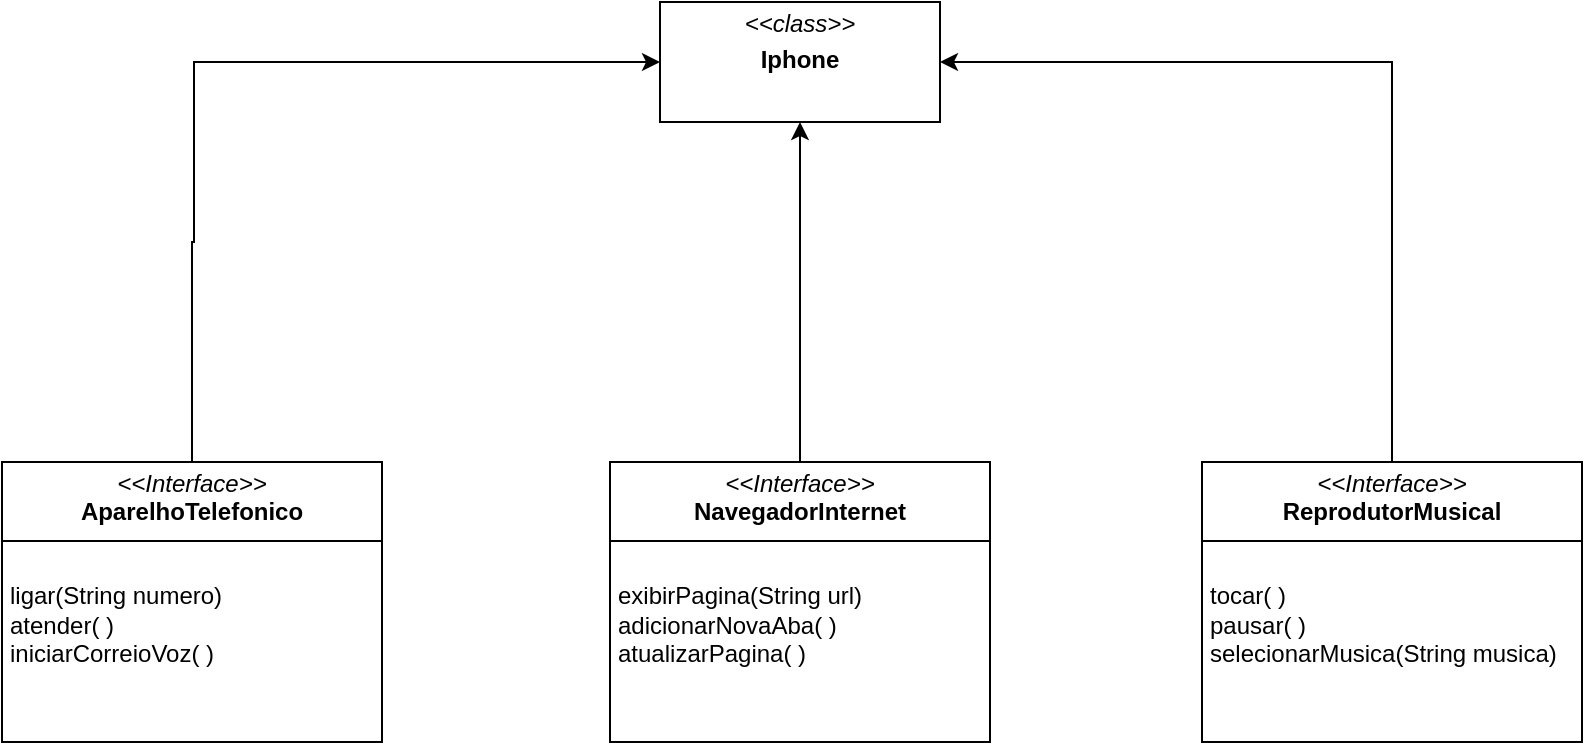 <mxfile version="24.8.0">
  <diagram name="Página-1" id="sGG1RbyAnStwRaEefrt-">
    <mxGraphModel dx="1393" dy="786" grid="1" gridSize="10" guides="1" tooltips="1" connect="1" arrows="1" fold="1" page="1" pageScale="1" pageWidth="827" pageHeight="1169" math="0" shadow="0">
      <root>
        <mxCell id="0" />
        <mxCell id="1" parent="0" />
        <mxCell id="KNKkEVcEdM9sSBGfUAcs-4" value="&lt;p style=&quot;margin:0px;margin-top:4px;text-align:center;&quot;&gt;&lt;i&gt;&amp;lt;&amp;lt;class&amp;gt;&amp;gt;&lt;/i&gt;&lt;br&gt;&lt;/p&gt;&lt;p style=&quot;margin:0px;margin-top:4px;text-align:center;&quot;&gt;&lt;b&gt;Iphone&lt;/b&gt;&lt;br&gt;&lt;/p&gt;" style="verticalAlign=top;align=left;overflow=fill;html=1;whiteSpace=wrap;" vertex="1" parent="1">
          <mxGeometry x="439" y="240" width="140" height="60" as="geometry" />
        </mxCell>
        <mxCell id="KNKkEVcEdM9sSBGfUAcs-22" style="edgeStyle=orthogonalEdgeStyle;rounded=0;orthogonalLoop=1;jettySize=auto;html=1;entryX=0;entryY=0.5;entryDx=0;entryDy=0;" edge="1" parent="1" source="KNKkEVcEdM9sSBGfUAcs-11" target="KNKkEVcEdM9sSBGfUAcs-4">
          <mxGeometry relative="1" as="geometry">
            <mxPoint x="205" y="250" as="targetPoint" />
            <Array as="points">
              <mxPoint x="205" y="360" />
              <mxPoint x="206" y="360" />
              <mxPoint x="206" y="270" />
            </Array>
          </mxGeometry>
        </mxCell>
        <mxCell id="KNKkEVcEdM9sSBGfUAcs-11" value="&lt;p style=&quot;margin:0px;margin-top:4px;text-align:center;&quot;&gt;&lt;i&gt;&amp;lt;&amp;lt;Interface&amp;gt;&amp;gt;&lt;/i&gt;&lt;br&gt;&lt;b&gt;AparelhoTelefonico&lt;/b&gt;&lt;/p&gt;&lt;hr size=&quot;1&quot; style=&quot;border-style:solid;&quot;&gt;&lt;p style=&quot;margin:0px;margin-left:4px;&quot;&gt;&lt;br&gt;ligar(String numero)&lt;/p&gt;&lt;p style=&quot;margin:0px;margin-left:4px;&quot;&gt;atender( )&lt;/p&gt;&lt;p style=&quot;margin:0px;margin-left:4px;&quot;&gt;iniciarCorreioVoz( )&lt;/p&gt;" style="verticalAlign=top;align=left;overflow=fill;html=1;whiteSpace=wrap;" vertex="1" parent="1">
          <mxGeometry x="110" y="470" width="190" height="140" as="geometry" />
        </mxCell>
        <mxCell id="KNKkEVcEdM9sSBGfUAcs-15" style="edgeStyle=orthogonalEdgeStyle;rounded=0;orthogonalLoop=1;jettySize=auto;html=1;entryX=0.5;entryY=1;entryDx=0;entryDy=0;" edge="1" parent="1" source="KNKkEVcEdM9sSBGfUAcs-12" target="KNKkEVcEdM9sSBGfUAcs-4">
          <mxGeometry relative="1" as="geometry" />
        </mxCell>
        <mxCell id="KNKkEVcEdM9sSBGfUAcs-12" value="&lt;p style=&quot;margin:0px;margin-top:4px;text-align:center;&quot;&gt;&lt;i&gt;&amp;lt;&amp;lt;Interface&amp;gt;&amp;gt;&lt;/i&gt;&lt;br&gt;&lt;b&gt;NavegadorInternet&lt;/b&gt;&lt;/p&gt;&lt;hr size=&quot;1&quot; style=&quot;border-style:solid;&quot;&gt;&lt;p style=&quot;margin:0px;margin-left:4px;&quot;&gt;&lt;br&gt;&lt;/p&gt;&lt;p style=&quot;margin:0px;margin-left:4px;&quot;&gt;exibirPagina(String url)&lt;br&gt;adicionarNovaAba( )&lt;/p&gt;&lt;p style=&quot;margin:0px;margin-left:4px;&quot;&gt;atualizarPagina( )&lt;/p&gt;" style="verticalAlign=top;align=left;overflow=fill;html=1;whiteSpace=wrap;" vertex="1" parent="1">
          <mxGeometry x="414" y="470" width="190" height="140" as="geometry" />
        </mxCell>
        <mxCell id="KNKkEVcEdM9sSBGfUAcs-16" style="edgeStyle=orthogonalEdgeStyle;rounded=0;orthogonalLoop=1;jettySize=auto;html=1;" edge="1" parent="1" source="KNKkEVcEdM9sSBGfUAcs-13" target="KNKkEVcEdM9sSBGfUAcs-4">
          <mxGeometry relative="1" as="geometry">
            <mxPoint x="740" y="290" as="targetPoint" />
            <Array as="points">
              <mxPoint x="805" y="270" />
            </Array>
          </mxGeometry>
        </mxCell>
        <mxCell id="KNKkEVcEdM9sSBGfUAcs-13" value="&lt;p style=&quot;margin:0px;margin-top:4px;text-align:center;&quot;&gt;&lt;i&gt;&amp;lt;&amp;lt;Interface&amp;gt;&amp;gt;&lt;/i&gt;&lt;br&gt;&lt;b&gt;ReprodutorMusical&lt;/b&gt;&lt;/p&gt;&lt;hr size=&quot;1&quot; style=&quot;border-style:solid;&quot;&gt;&lt;p style=&quot;margin:0px;margin-left:4px;&quot;&gt;&lt;br&gt;&lt;/p&gt;&lt;p style=&quot;margin:0px;margin-left:4px;&quot;&gt;tocar( )&lt;/p&gt;&lt;p style=&quot;margin:0px;margin-left:4px;&quot;&gt;pausar( )&lt;/p&gt;&lt;p style=&quot;margin:0px;margin-left:4px;&quot;&gt;selecionarMusica(String musica)&lt;/p&gt;" style="verticalAlign=top;align=left;overflow=fill;html=1;whiteSpace=wrap;" vertex="1" parent="1">
          <mxGeometry x="710" y="470" width="190" height="140" as="geometry" />
        </mxCell>
      </root>
    </mxGraphModel>
  </diagram>
</mxfile>
